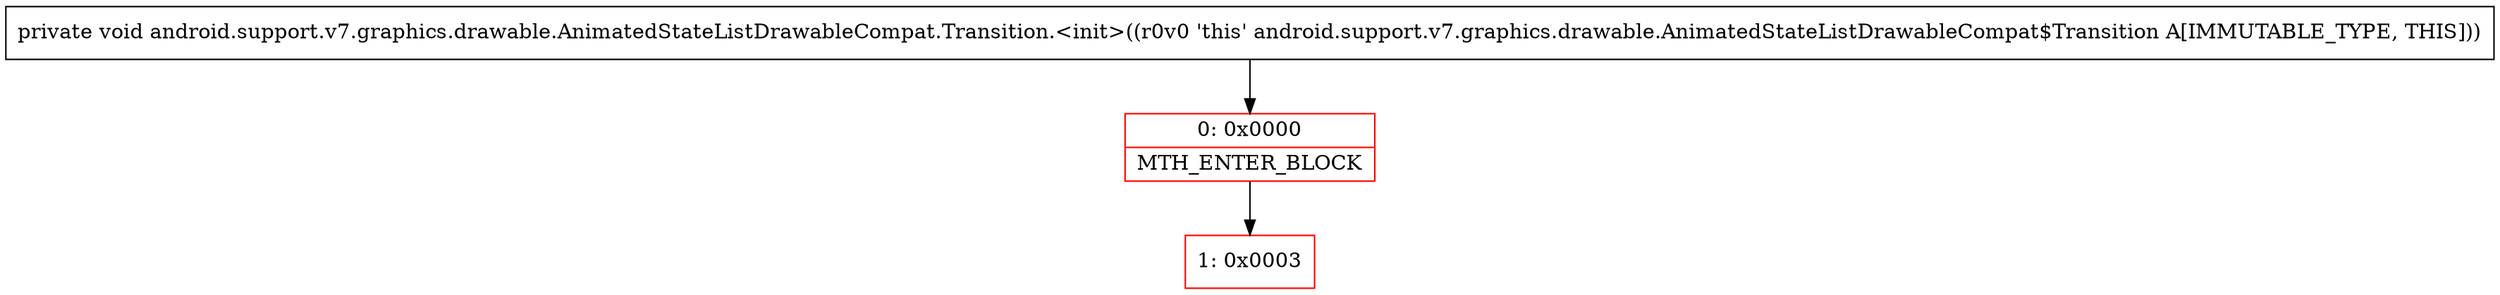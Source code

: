 digraph "CFG forandroid.support.v7.graphics.drawable.AnimatedStateListDrawableCompat.Transition.\<init\>()V" {
subgraph cluster_Region_910437229 {
label = "R(0)";
node [shape=record,color=blue];
}
Node_0 [shape=record,color=red,label="{0\:\ 0x0000|MTH_ENTER_BLOCK\l}"];
Node_1 [shape=record,color=red,label="{1\:\ 0x0003}"];
MethodNode[shape=record,label="{private void android.support.v7.graphics.drawable.AnimatedStateListDrawableCompat.Transition.\<init\>((r0v0 'this' android.support.v7.graphics.drawable.AnimatedStateListDrawableCompat$Transition A[IMMUTABLE_TYPE, THIS])) }"];
MethodNode -> Node_0;
Node_0 -> Node_1;
}

